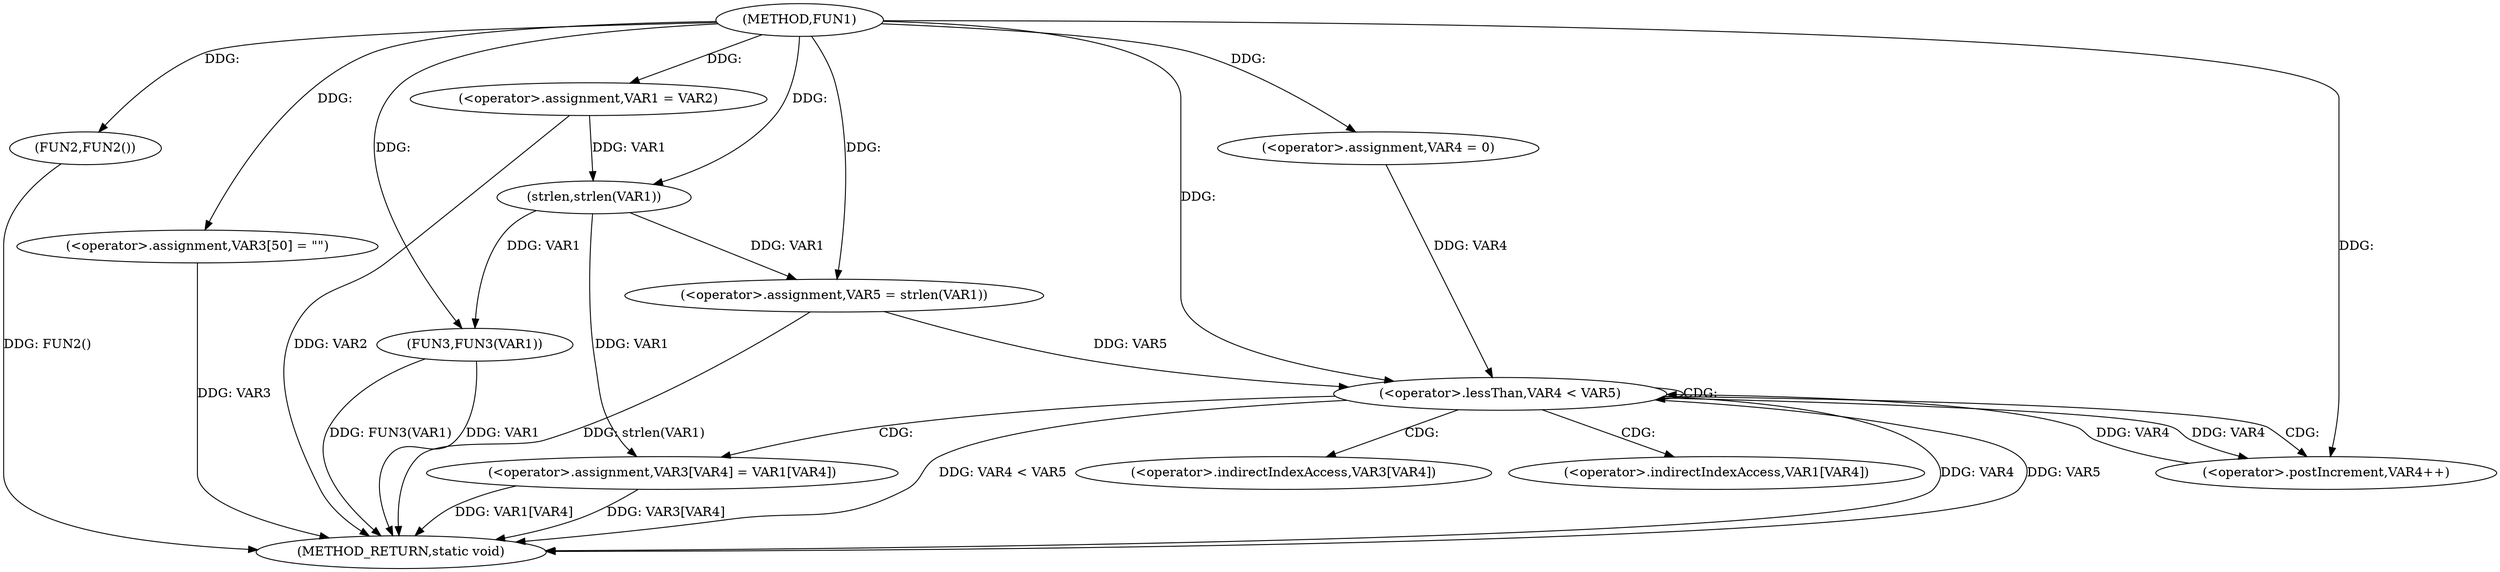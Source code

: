 digraph FUN1 {  
"1000100" [label = "(METHOD,FUN1)" ]
"1000142" [label = "(METHOD_RETURN,static void)" ]
"1000104" [label = "(<operator>.assignment,VAR1 = VAR2)" ]
"1000108" [label = "(FUN2,FUN2())" ]
"1000114" [label = "(<operator>.assignment,VAR3[50] = \"\")" ]
"1000119" [label = "(<operator>.assignment,VAR5 = strlen(VAR1))" ]
"1000121" [label = "(strlen,strlen(VAR1))" ]
"1000124" [label = "(<operator>.assignment,VAR4 = 0)" ]
"1000127" [label = "(<operator>.lessThan,VAR4 < VAR5)" ]
"1000130" [label = "(<operator>.postIncrement,VAR4++)" ]
"1000133" [label = "(<operator>.assignment,VAR3[VAR4] = VAR1[VAR4])" ]
"1000140" [label = "(FUN3,FUN3(VAR1))" ]
"1000134" [label = "(<operator>.indirectIndexAccess,VAR3[VAR4])" ]
"1000137" [label = "(<operator>.indirectIndexAccess,VAR1[VAR4])" ]
  "1000108" -> "1000142"  [ label = "DDG: FUN2()"] 
  "1000140" -> "1000142"  [ label = "DDG: VAR1"] 
  "1000140" -> "1000142"  [ label = "DDG: FUN3(VAR1)"] 
  "1000127" -> "1000142"  [ label = "DDG: VAR4 < VAR5"] 
  "1000127" -> "1000142"  [ label = "DDG: VAR4"] 
  "1000127" -> "1000142"  [ label = "DDG: VAR5"] 
  "1000133" -> "1000142"  [ label = "DDG: VAR3[VAR4]"] 
  "1000114" -> "1000142"  [ label = "DDG: VAR3"] 
  "1000119" -> "1000142"  [ label = "DDG: strlen(VAR1)"] 
  "1000133" -> "1000142"  [ label = "DDG: VAR1[VAR4]"] 
  "1000104" -> "1000142"  [ label = "DDG: VAR2"] 
  "1000100" -> "1000104"  [ label = "DDG: "] 
  "1000100" -> "1000108"  [ label = "DDG: "] 
  "1000100" -> "1000114"  [ label = "DDG: "] 
  "1000121" -> "1000119"  [ label = "DDG: VAR1"] 
  "1000100" -> "1000119"  [ label = "DDG: "] 
  "1000104" -> "1000121"  [ label = "DDG: VAR1"] 
  "1000100" -> "1000121"  [ label = "DDG: "] 
  "1000100" -> "1000124"  [ label = "DDG: "] 
  "1000124" -> "1000127"  [ label = "DDG: VAR4"] 
  "1000130" -> "1000127"  [ label = "DDG: VAR4"] 
  "1000100" -> "1000127"  [ label = "DDG: "] 
  "1000119" -> "1000127"  [ label = "DDG: VAR5"] 
  "1000127" -> "1000130"  [ label = "DDG: VAR4"] 
  "1000100" -> "1000130"  [ label = "DDG: "] 
  "1000121" -> "1000133"  [ label = "DDG: VAR1"] 
  "1000121" -> "1000140"  [ label = "DDG: VAR1"] 
  "1000100" -> "1000140"  [ label = "DDG: "] 
  "1000127" -> "1000137"  [ label = "CDG: "] 
  "1000127" -> "1000130"  [ label = "CDG: "] 
  "1000127" -> "1000133"  [ label = "CDG: "] 
  "1000127" -> "1000127"  [ label = "CDG: "] 
  "1000127" -> "1000134"  [ label = "CDG: "] 
}
